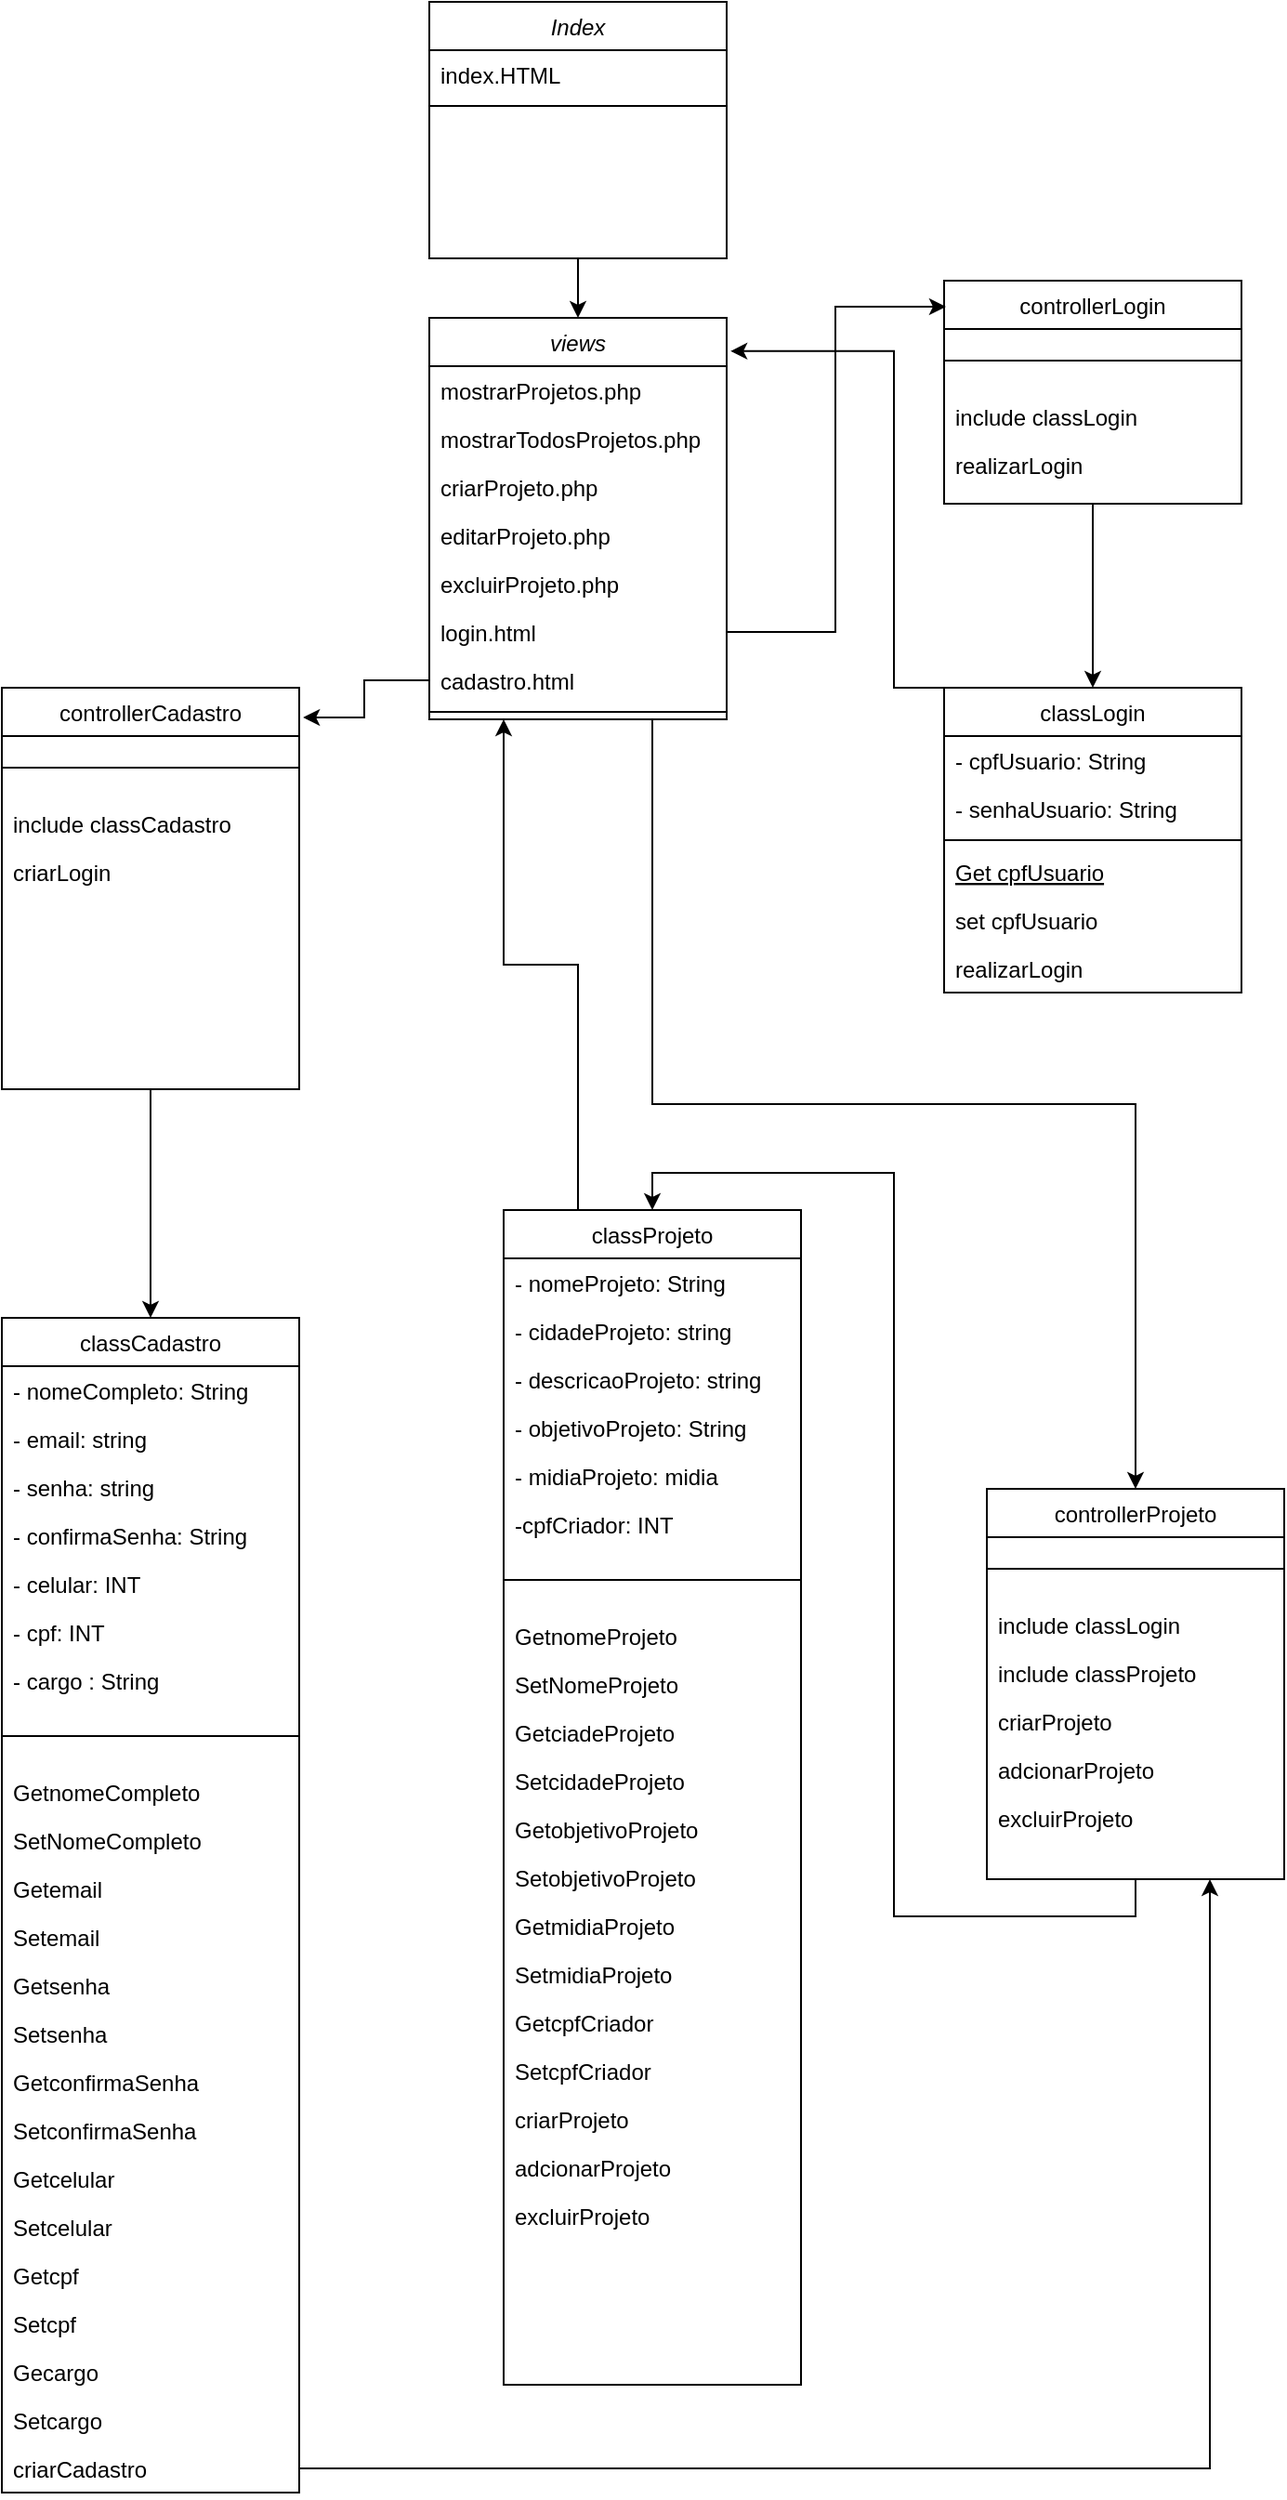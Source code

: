 <mxfile version="21.1.4" type="device">
  <diagram id="C5RBs43oDa-KdzZeNtuy" name="Page-1">
    <mxGraphModel dx="1434" dy="797" grid="1" gridSize="10" guides="1" tooltips="1" connect="1" arrows="1" fold="1" page="1" pageScale="1" pageWidth="827" pageHeight="1169" math="0" shadow="0">
      <root>
        <mxCell id="WIyWlLk6GJQsqaUBKTNV-0" />
        <mxCell id="WIyWlLk6GJQsqaUBKTNV-1" parent="WIyWlLk6GJQsqaUBKTNV-0" />
        <mxCell id="rZ_slAMf3ezNZeW1HGhW-4" style="edgeStyle=orthogonalEdgeStyle;rounded=0;orthogonalLoop=1;jettySize=auto;html=1;entryX=0.5;entryY=0;entryDx=0;entryDy=0;" edge="1" parent="WIyWlLk6GJQsqaUBKTNV-1" source="zkfFHV4jXpPFQw0GAbJ--0" target="Z25xovUzEb_Nt320wHRT-23">
          <mxGeometry relative="1" as="geometry" />
        </mxCell>
        <mxCell id="zkfFHV4jXpPFQw0GAbJ--0" value="Index" style="swimlane;fontStyle=2;align=center;verticalAlign=top;childLayout=stackLayout;horizontal=1;startSize=26;horizontalStack=0;resizeParent=1;resizeLast=0;collapsible=1;marginBottom=0;rounded=0;shadow=0;strokeWidth=1;" parent="WIyWlLk6GJQsqaUBKTNV-1" vertex="1">
          <mxGeometry x="320" y="140" width="160" height="138" as="geometry">
            <mxRectangle x="230" y="140" width="160" height="26" as="alternateBounds" />
          </mxGeometry>
        </mxCell>
        <mxCell id="zkfFHV4jXpPFQw0GAbJ--1" value="index.HTML&#xa;" style="text;align=left;verticalAlign=top;spacingLeft=4;spacingRight=4;overflow=hidden;rotatable=0;points=[[0,0.5],[1,0.5]];portConstraint=eastwest;" parent="zkfFHV4jXpPFQw0GAbJ--0" vertex="1">
          <mxGeometry y="26" width="160" height="26" as="geometry" />
        </mxCell>
        <mxCell id="zkfFHV4jXpPFQw0GAbJ--4" value="" style="line;html=1;strokeWidth=1;align=left;verticalAlign=middle;spacingTop=-1;spacingLeft=3;spacingRight=3;rotatable=0;labelPosition=right;points=[];portConstraint=eastwest;" parent="zkfFHV4jXpPFQw0GAbJ--0" vertex="1">
          <mxGeometry y="52" width="160" height="8" as="geometry" />
        </mxCell>
        <mxCell id="rZ_slAMf3ezNZeW1HGhW-9" style="edgeStyle=orthogonalEdgeStyle;rounded=0;orthogonalLoop=1;jettySize=auto;html=1;exitX=0;exitY=0;exitDx=0;exitDy=0;entryX=1.013;entryY=0.083;entryDx=0;entryDy=0;entryPerimeter=0;" edge="1" parent="WIyWlLk6GJQsqaUBKTNV-1" source="zkfFHV4jXpPFQw0GAbJ--6" target="Z25xovUzEb_Nt320wHRT-23">
          <mxGeometry relative="1" as="geometry">
            <Array as="points">
              <mxPoint x="570" y="509" />
              <mxPoint x="570" y="328" />
            </Array>
          </mxGeometry>
        </mxCell>
        <mxCell id="zkfFHV4jXpPFQw0GAbJ--6" value="classLogin" style="swimlane;fontStyle=0;align=center;verticalAlign=top;childLayout=stackLayout;horizontal=1;startSize=26;horizontalStack=0;resizeParent=1;resizeLast=0;collapsible=1;marginBottom=0;rounded=0;shadow=0;strokeWidth=1;" parent="WIyWlLk6GJQsqaUBKTNV-1" vertex="1">
          <mxGeometry x="597" y="509" width="160" height="164" as="geometry">
            <mxRectangle x="80" y="300" width="160" height="26" as="alternateBounds" />
          </mxGeometry>
        </mxCell>
        <mxCell id="zkfFHV4jXpPFQw0GAbJ--7" value="- cpfUsuario: String" style="text;align=left;verticalAlign=top;spacingLeft=4;spacingRight=4;overflow=hidden;rotatable=0;points=[[0,0.5],[1,0.5]];portConstraint=eastwest;" parent="zkfFHV4jXpPFQw0GAbJ--6" vertex="1">
          <mxGeometry y="26" width="160" height="26" as="geometry" />
        </mxCell>
        <mxCell id="zkfFHV4jXpPFQw0GAbJ--8" value="- senhaUsuario: String " style="text;align=left;verticalAlign=top;spacingLeft=4;spacingRight=4;overflow=hidden;rotatable=0;points=[[0,0.5],[1,0.5]];portConstraint=eastwest;rounded=0;shadow=0;html=0;" parent="zkfFHV4jXpPFQw0GAbJ--6" vertex="1">
          <mxGeometry y="52" width="160" height="26" as="geometry" />
        </mxCell>
        <mxCell id="zkfFHV4jXpPFQw0GAbJ--9" value="" style="line;html=1;strokeWidth=1;align=left;verticalAlign=middle;spacingTop=-1;spacingLeft=3;spacingRight=3;rotatable=0;labelPosition=right;points=[];portConstraint=eastwest;" parent="zkfFHV4jXpPFQw0GAbJ--6" vertex="1">
          <mxGeometry y="78" width="160" height="8" as="geometry" />
        </mxCell>
        <mxCell id="zkfFHV4jXpPFQw0GAbJ--10" value="Get cpfUsuario" style="text;align=left;verticalAlign=top;spacingLeft=4;spacingRight=4;overflow=hidden;rotatable=0;points=[[0,0.5],[1,0.5]];portConstraint=eastwest;fontStyle=4;strokeColor=none;" parent="zkfFHV4jXpPFQw0GAbJ--6" vertex="1">
          <mxGeometry y="86" width="160" height="26" as="geometry" />
        </mxCell>
        <mxCell id="zkfFHV4jXpPFQw0GAbJ--11" value="set cpfUsuario" style="text;align=left;verticalAlign=top;spacingLeft=4;spacingRight=4;overflow=hidden;rotatable=0;points=[[0,0.5],[1,0.5]];portConstraint=eastwest;" parent="zkfFHV4jXpPFQw0GAbJ--6" vertex="1">
          <mxGeometry y="112" width="160" height="26" as="geometry" />
        </mxCell>
        <mxCell id="Jmb-bmkT--kfqNME3nwQ-0" value="realizarLogin" style="text;align=left;verticalAlign=top;spacingLeft=4;spacingRight=4;overflow=hidden;rotatable=0;points=[[0,0.5],[1,0.5]];portConstraint=eastwest;" parent="zkfFHV4jXpPFQw0GAbJ--6" vertex="1">
          <mxGeometry y="138" width="160" height="26" as="geometry" />
        </mxCell>
        <mxCell id="rZ_slAMf3ezNZeW1HGhW-1" style="edgeStyle=orthogonalEdgeStyle;rounded=0;orthogonalLoop=1;jettySize=auto;html=1;exitX=0.5;exitY=1;exitDx=0;exitDy=0;entryX=0.5;entryY=0;entryDx=0;entryDy=0;" edge="1" parent="WIyWlLk6GJQsqaUBKTNV-1" source="zkfFHV4jXpPFQw0GAbJ--17" target="zkfFHV4jXpPFQw0GAbJ--6">
          <mxGeometry relative="1" as="geometry" />
        </mxCell>
        <mxCell id="zkfFHV4jXpPFQw0GAbJ--17" value="controllerLogin" style="swimlane;fontStyle=0;align=center;verticalAlign=top;childLayout=stackLayout;horizontal=1;startSize=26;horizontalStack=0;resizeParent=1;resizeLast=0;collapsible=1;marginBottom=0;rounded=0;shadow=0;strokeWidth=1;" parent="WIyWlLk6GJQsqaUBKTNV-1" vertex="1">
          <mxGeometry x="597" y="290" width="160" height="120" as="geometry">
            <mxRectangle x="550" y="140" width="160" height="26" as="alternateBounds" />
          </mxGeometry>
        </mxCell>
        <mxCell id="zkfFHV4jXpPFQw0GAbJ--23" value="" style="line;html=1;strokeWidth=1;align=left;verticalAlign=middle;spacingTop=-1;spacingLeft=3;spacingRight=3;rotatable=0;labelPosition=right;points=[];portConstraint=eastwest;" parent="zkfFHV4jXpPFQw0GAbJ--17" vertex="1">
          <mxGeometry y="26" width="160" height="34" as="geometry" />
        </mxCell>
        <mxCell id="zkfFHV4jXpPFQw0GAbJ--24" value="include classLogin" style="text;align=left;verticalAlign=top;spacingLeft=4;spacingRight=4;overflow=hidden;rotatable=0;points=[[0,0.5],[1,0.5]];portConstraint=eastwest;" parent="zkfFHV4jXpPFQw0GAbJ--17" vertex="1">
          <mxGeometry y="60" width="160" height="26" as="geometry" />
        </mxCell>
        <mxCell id="Jmb-bmkT--kfqNME3nwQ-1" value="realizarLogin" style="text;align=left;verticalAlign=top;spacingLeft=4;spacingRight=4;overflow=hidden;rotatable=0;points=[[0,0.5],[1,0.5]];portConstraint=eastwest;" parent="zkfFHV4jXpPFQw0GAbJ--17" vertex="1">
          <mxGeometry y="86" width="160" height="26" as="geometry" />
        </mxCell>
        <mxCell id="rZ_slAMf3ezNZeW1HGhW-0" style="edgeStyle=orthogonalEdgeStyle;rounded=0;orthogonalLoop=1;jettySize=auto;html=1;exitX=0.5;exitY=1;exitDx=0;exitDy=0;entryX=0.5;entryY=0;entryDx=0;entryDy=0;" edge="1" parent="WIyWlLk6GJQsqaUBKTNV-1" source="Jmb-bmkT--kfqNME3nwQ-2" target="Jmb-bmkT--kfqNME3nwQ-6">
          <mxGeometry relative="1" as="geometry" />
        </mxCell>
        <mxCell id="Jmb-bmkT--kfqNME3nwQ-2" value="controllerCadastro" style="swimlane;fontStyle=0;align=center;verticalAlign=top;childLayout=stackLayout;horizontal=1;startSize=26;horizontalStack=0;resizeParent=1;resizeLast=0;collapsible=1;marginBottom=0;rounded=0;shadow=0;strokeWidth=1;" parent="WIyWlLk6GJQsqaUBKTNV-1" vertex="1">
          <mxGeometry x="90" y="509" width="160" height="216" as="geometry">
            <mxRectangle x="550" y="140" width="160" height="26" as="alternateBounds" />
          </mxGeometry>
        </mxCell>
        <mxCell id="Jmb-bmkT--kfqNME3nwQ-3" value="" style="line;html=1;strokeWidth=1;align=left;verticalAlign=middle;spacingTop=-1;spacingLeft=3;spacingRight=3;rotatable=0;labelPosition=right;points=[];portConstraint=eastwest;" parent="Jmb-bmkT--kfqNME3nwQ-2" vertex="1">
          <mxGeometry y="26" width="160" height="34" as="geometry" />
        </mxCell>
        <mxCell id="Jmb-bmkT--kfqNME3nwQ-4" value="include classCadastro" style="text;align=left;verticalAlign=top;spacingLeft=4;spacingRight=4;overflow=hidden;rotatable=0;points=[[0,0.5],[1,0.5]];portConstraint=eastwest;" parent="Jmb-bmkT--kfqNME3nwQ-2" vertex="1">
          <mxGeometry y="60" width="160" height="26" as="geometry" />
        </mxCell>
        <mxCell id="Jmb-bmkT--kfqNME3nwQ-5" value="criarLogin" style="text;align=left;verticalAlign=top;spacingLeft=4;spacingRight=4;overflow=hidden;rotatable=0;points=[[0,0.5],[1,0.5]];portConstraint=eastwest;" parent="Jmb-bmkT--kfqNME3nwQ-2" vertex="1">
          <mxGeometry y="86" width="160" height="26" as="geometry" />
        </mxCell>
        <mxCell id="Jmb-bmkT--kfqNME3nwQ-6" value="classCadastro" style="swimlane;fontStyle=0;align=center;verticalAlign=top;childLayout=stackLayout;horizontal=1;startSize=26;horizontalStack=0;resizeParent=1;resizeLast=0;collapsible=1;marginBottom=0;rounded=0;shadow=0;strokeWidth=1;" parent="WIyWlLk6GJQsqaUBKTNV-1" vertex="1">
          <mxGeometry x="90" y="848" width="160" height="632" as="geometry">
            <mxRectangle x="70" y="510" width="160" height="26" as="alternateBounds" />
          </mxGeometry>
        </mxCell>
        <mxCell id="Jmb-bmkT--kfqNME3nwQ-10" value="- nomeCompleto: String" style="text;align=left;verticalAlign=top;spacingLeft=4;spacingRight=4;overflow=hidden;rotatable=0;points=[[0,0.5],[1,0.5]];portConstraint=eastwest;" parent="Jmb-bmkT--kfqNME3nwQ-6" vertex="1">
          <mxGeometry y="26" width="160" height="26" as="geometry" />
        </mxCell>
        <mxCell id="Jmb-bmkT--kfqNME3nwQ-11" value="- email: string" style="text;align=left;verticalAlign=top;spacingLeft=4;spacingRight=4;overflow=hidden;rotatable=0;points=[[0,0.5],[1,0.5]];portConstraint=eastwest;" parent="Jmb-bmkT--kfqNME3nwQ-6" vertex="1">
          <mxGeometry y="52" width="160" height="26" as="geometry" />
        </mxCell>
        <mxCell id="Jmb-bmkT--kfqNME3nwQ-12" value="- senha: string" style="text;align=left;verticalAlign=top;spacingLeft=4;spacingRight=4;overflow=hidden;rotatable=0;points=[[0,0.5],[1,0.5]];portConstraint=eastwest;" parent="Jmb-bmkT--kfqNME3nwQ-6" vertex="1">
          <mxGeometry y="78" width="160" height="26" as="geometry" />
        </mxCell>
        <mxCell id="Jmb-bmkT--kfqNME3nwQ-17" value="- confirmaSenha: String" style="text;align=left;verticalAlign=top;spacingLeft=4;spacingRight=4;overflow=hidden;rotatable=0;points=[[0,0.5],[1,0.5]];portConstraint=eastwest;" parent="Jmb-bmkT--kfqNME3nwQ-6" vertex="1">
          <mxGeometry y="104" width="160" height="26" as="geometry" />
        </mxCell>
        <mxCell id="Jmb-bmkT--kfqNME3nwQ-13" value="- celular: INT" style="text;align=left;verticalAlign=top;spacingLeft=4;spacingRight=4;overflow=hidden;rotatable=0;points=[[0,0.5],[1,0.5]];portConstraint=eastwest;" parent="Jmb-bmkT--kfqNME3nwQ-6" vertex="1">
          <mxGeometry y="130" width="160" height="26" as="geometry" />
        </mxCell>
        <mxCell id="Jmb-bmkT--kfqNME3nwQ-14" value="- cpf: INT" style="text;align=left;verticalAlign=top;spacingLeft=4;spacingRight=4;overflow=hidden;rotatable=0;points=[[0,0.5],[1,0.5]];portConstraint=eastwest;" parent="Jmb-bmkT--kfqNME3nwQ-6" vertex="1">
          <mxGeometry y="156" width="160" height="26" as="geometry" />
        </mxCell>
        <mxCell id="Jmb-bmkT--kfqNME3nwQ-15" value="- cargo : String" style="text;align=left;verticalAlign=top;spacingLeft=4;spacingRight=4;overflow=hidden;rotatable=0;points=[[0,0.5],[1,0.5]];portConstraint=eastwest;" parent="Jmb-bmkT--kfqNME3nwQ-6" vertex="1">
          <mxGeometry y="182" width="160" height="26" as="geometry" />
        </mxCell>
        <mxCell id="Jmb-bmkT--kfqNME3nwQ-7" value="" style="line;html=1;strokeWidth=1;align=left;verticalAlign=middle;spacingTop=-1;spacingLeft=3;spacingRight=3;rotatable=0;labelPosition=right;points=[];portConstraint=eastwest;" parent="Jmb-bmkT--kfqNME3nwQ-6" vertex="1">
          <mxGeometry y="208" width="160" height="34" as="geometry" />
        </mxCell>
        <mxCell id="Jmb-bmkT--kfqNME3nwQ-8" value="GetnomeCompleto" style="text;align=left;verticalAlign=top;spacingLeft=4;spacingRight=4;overflow=hidden;rotatable=0;points=[[0,0.5],[1,0.5]];portConstraint=eastwest;" parent="Jmb-bmkT--kfqNME3nwQ-6" vertex="1">
          <mxGeometry y="242" width="160" height="26" as="geometry" />
        </mxCell>
        <mxCell id="Jmb-bmkT--kfqNME3nwQ-9" value="SetNomeCompleto" style="text;align=left;verticalAlign=top;spacingLeft=4;spacingRight=4;overflow=hidden;rotatable=0;points=[[0,0.5],[1,0.5]];portConstraint=eastwest;" parent="Jmb-bmkT--kfqNME3nwQ-6" vertex="1">
          <mxGeometry y="268" width="160" height="26" as="geometry" />
        </mxCell>
        <mxCell id="Jmb-bmkT--kfqNME3nwQ-18" value="Getemail" style="text;align=left;verticalAlign=top;spacingLeft=4;spacingRight=4;overflow=hidden;rotatable=0;points=[[0,0.5],[1,0.5]];portConstraint=eastwest;" parent="Jmb-bmkT--kfqNME3nwQ-6" vertex="1">
          <mxGeometry y="294" width="160" height="26" as="geometry" />
        </mxCell>
        <mxCell id="Jmb-bmkT--kfqNME3nwQ-19" value="Setemail" style="text;align=left;verticalAlign=top;spacingLeft=4;spacingRight=4;overflow=hidden;rotatable=0;points=[[0,0.5],[1,0.5]];portConstraint=eastwest;" parent="Jmb-bmkT--kfqNME3nwQ-6" vertex="1">
          <mxGeometry y="320" width="160" height="26" as="geometry" />
        </mxCell>
        <mxCell id="Jmb-bmkT--kfqNME3nwQ-20" value="Getsenha" style="text;align=left;verticalAlign=top;spacingLeft=4;spacingRight=4;overflow=hidden;rotatable=0;points=[[0,0.5],[1,0.5]];portConstraint=eastwest;" parent="Jmb-bmkT--kfqNME3nwQ-6" vertex="1">
          <mxGeometry y="346" width="160" height="26" as="geometry" />
        </mxCell>
        <mxCell id="Jmb-bmkT--kfqNME3nwQ-21" value="Setsenha" style="text;align=left;verticalAlign=top;spacingLeft=4;spacingRight=4;overflow=hidden;rotatable=0;points=[[0,0.5],[1,0.5]];portConstraint=eastwest;" parent="Jmb-bmkT--kfqNME3nwQ-6" vertex="1">
          <mxGeometry y="372" width="160" height="26" as="geometry" />
        </mxCell>
        <mxCell id="Jmb-bmkT--kfqNME3nwQ-22" value="GetconfirmaSenha" style="text;align=left;verticalAlign=top;spacingLeft=4;spacingRight=4;overflow=hidden;rotatable=0;points=[[0,0.5],[1,0.5]];portConstraint=eastwest;" parent="Jmb-bmkT--kfqNME3nwQ-6" vertex="1">
          <mxGeometry y="398" width="160" height="26" as="geometry" />
        </mxCell>
        <mxCell id="Jmb-bmkT--kfqNME3nwQ-23" value="SetconfirmaSenha" style="text;align=left;verticalAlign=top;spacingLeft=4;spacingRight=4;overflow=hidden;rotatable=0;points=[[0,0.5],[1,0.5]];portConstraint=eastwest;" parent="Jmb-bmkT--kfqNME3nwQ-6" vertex="1">
          <mxGeometry y="424" width="160" height="26" as="geometry" />
        </mxCell>
        <mxCell id="Jmb-bmkT--kfqNME3nwQ-24" value="Getcelular" style="text;align=left;verticalAlign=top;spacingLeft=4;spacingRight=4;overflow=hidden;rotatable=0;points=[[0,0.5],[1,0.5]];portConstraint=eastwest;" parent="Jmb-bmkT--kfqNME3nwQ-6" vertex="1">
          <mxGeometry y="450" width="160" height="26" as="geometry" />
        </mxCell>
        <mxCell id="Jmb-bmkT--kfqNME3nwQ-25" value="Setcelular" style="text;align=left;verticalAlign=top;spacingLeft=4;spacingRight=4;overflow=hidden;rotatable=0;points=[[0,0.5],[1,0.5]];portConstraint=eastwest;" parent="Jmb-bmkT--kfqNME3nwQ-6" vertex="1">
          <mxGeometry y="476" width="160" height="26" as="geometry" />
        </mxCell>
        <mxCell id="Jmb-bmkT--kfqNME3nwQ-26" value="Getcpf" style="text;align=left;verticalAlign=top;spacingLeft=4;spacingRight=4;overflow=hidden;rotatable=0;points=[[0,0.5],[1,0.5]];portConstraint=eastwest;" parent="Jmb-bmkT--kfqNME3nwQ-6" vertex="1">
          <mxGeometry y="502" width="160" height="26" as="geometry" />
        </mxCell>
        <mxCell id="Jmb-bmkT--kfqNME3nwQ-27" value="Setcpf" style="text;align=left;verticalAlign=top;spacingLeft=4;spacingRight=4;overflow=hidden;rotatable=0;points=[[0,0.5],[1,0.5]];portConstraint=eastwest;" parent="Jmb-bmkT--kfqNME3nwQ-6" vertex="1">
          <mxGeometry y="528" width="160" height="26" as="geometry" />
        </mxCell>
        <mxCell id="Jmb-bmkT--kfqNME3nwQ-28" value="Gecargo" style="text;align=left;verticalAlign=top;spacingLeft=4;spacingRight=4;overflow=hidden;rotatable=0;points=[[0,0.5],[1,0.5]];portConstraint=eastwest;" parent="Jmb-bmkT--kfqNME3nwQ-6" vertex="1">
          <mxGeometry y="554" width="160" height="26" as="geometry" />
        </mxCell>
        <mxCell id="Jmb-bmkT--kfqNME3nwQ-29" value="Setcargo" style="text;align=left;verticalAlign=top;spacingLeft=4;spacingRight=4;overflow=hidden;rotatable=0;points=[[0,0.5],[1,0.5]];portConstraint=eastwest;" parent="Jmb-bmkT--kfqNME3nwQ-6" vertex="1">
          <mxGeometry y="580" width="160" height="26" as="geometry" />
        </mxCell>
        <mxCell id="Jmb-bmkT--kfqNME3nwQ-30" value="criarCadastro" style="text;align=left;verticalAlign=top;spacingLeft=4;spacingRight=4;overflow=hidden;rotatable=0;points=[[0,0.5],[1,0.5]];portConstraint=eastwest;" parent="Jmb-bmkT--kfqNME3nwQ-6" vertex="1">
          <mxGeometry y="606" width="160" height="26" as="geometry" />
        </mxCell>
        <mxCell id="rZ_slAMf3ezNZeW1HGhW-12" style="edgeStyle=orthogonalEdgeStyle;rounded=0;orthogonalLoop=1;jettySize=auto;html=1;exitX=0.25;exitY=0;exitDx=0;exitDy=0;entryX=0.25;entryY=1;entryDx=0;entryDy=0;" edge="1" parent="WIyWlLk6GJQsqaUBKTNV-1" source="Jmb-bmkT--kfqNME3nwQ-32" target="Z25xovUzEb_Nt320wHRT-23">
          <mxGeometry relative="1" as="geometry" />
        </mxCell>
        <mxCell id="Jmb-bmkT--kfqNME3nwQ-32" value="classProjeto" style="swimlane;fontStyle=0;align=center;verticalAlign=top;childLayout=stackLayout;horizontal=1;startSize=26;horizontalStack=0;resizeParent=1;resizeLast=0;collapsible=1;marginBottom=0;rounded=0;shadow=0;strokeWidth=1;" parent="WIyWlLk6GJQsqaUBKTNV-1" vertex="1">
          <mxGeometry x="360" y="790" width="160" height="632" as="geometry">
            <mxRectangle x="70" y="510" width="160" height="26" as="alternateBounds" />
          </mxGeometry>
        </mxCell>
        <mxCell id="Jmb-bmkT--kfqNME3nwQ-33" value="- nomeProjeto: String" style="text;align=left;verticalAlign=top;spacingLeft=4;spacingRight=4;overflow=hidden;rotatable=0;points=[[0,0.5],[1,0.5]];portConstraint=eastwest;" parent="Jmb-bmkT--kfqNME3nwQ-32" vertex="1">
          <mxGeometry y="26" width="160" height="26" as="geometry" />
        </mxCell>
        <mxCell id="Jmb-bmkT--kfqNME3nwQ-34" value="- cidadeProjeto: string" style="text;align=left;verticalAlign=top;spacingLeft=4;spacingRight=4;overflow=hidden;rotatable=0;points=[[0,0.5],[1,0.5]];portConstraint=eastwest;" parent="Jmb-bmkT--kfqNME3nwQ-32" vertex="1">
          <mxGeometry y="52" width="160" height="26" as="geometry" />
        </mxCell>
        <mxCell id="Jmb-bmkT--kfqNME3nwQ-35" value="- descricaoProjeto: string" style="text;align=left;verticalAlign=top;spacingLeft=4;spacingRight=4;overflow=hidden;rotatable=0;points=[[0,0.5],[1,0.5]];portConstraint=eastwest;" parent="Jmb-bmkT--kfqNME3nwQ-32" vertex="1">
          <mxGeometry y="78" width="160" height="26" as="geometry" />
        </mxCell>
        <mxCell id="Jmb-bmkT--kfqNME3nwQ-36" value="- objetivoProjeto: String" style="text;align=left;verticalAlign=top;spacingLeft=4;spacingRight=4;overflow=hidden;rotatable=0;points=[[0,0.5],[1,0.5]];portConstraint=eastwest;" parent="Jmb-bmkT--kfqNME3nwQ-32" vertex="1">
          <mxGeometry y="104" width="160" height="26" as="geometry" />
        </mxCell>
        <mxCell id="Jmb-bmkT--kfqNME3nwQ-37" value="- midiaProjeto: midia" style="text;align=left;verticalAlign=top;spacingLeft=4;spacingRight=4;overflow=hidden;rotatable=0;points=[[0,0.5],[1,0.5]];portConstraint=eastwest;" parent="Jmb-bmkT--kfqNME3nwQ-32" vertex="1">
          <mxGeometry y="130" width="160" height="26" as="geometry" />
        </mxCell>
        <mxCell id="Jmb-bmkT--kfqNME3nwQ-39" value="-cpfCriador: INT" style="text;align=left;verticalAlign=top;spacingLeft=4;spacingRight=4;overflow=hidden;rotatable=0;points=[[0,0.5],[1,0.5]];portConstraint=eastwest;" parent="Jmb-bmkT--kfqNME3nwQ-32" vertex="1">
          <mxGeometry y="156" width="160" height="26" as="geometry" />
        </mxCell>
        <mxCell id="Jmb-bmkT--kfqNME3nwQ-40" value="" style="line;html=1;strokeWidth=1;align=left;verticalAlign=middle;spacingTop=-1;spacingLeft=3;spacingRight=3;rotatable=0;labelPosition=right;points=[];portConstraint=eastwest;" parent="Jmb-bmkT--kfqNME3nwQ-32" vertex="1">
          <mxGeometry y="182" width="160" height="34" as="geometry" />
        </mxCell>
        <mxCell id="Jmb-bmkT--kfqNME3nwQ-41" value="GetnomeProjeto" style="text;align=left;verticalAlign=top;spacingLeft=4;spacingRight=4;overflow=hidden;rotatable=0;points=[[0,0.5],[1,0.5]];portConstraint=eastwest;" parent="Jmb-bmkT--kfqNME3nwQ-32" vertex="1">
          <mxGeometry y="216" width="160" height="26" as="geometry" />
        </mxCell>
        <mxCell id="Jmb-bmkT--kfqNME3nwQ-42" value="SetNomeProjeto" style="text;align=left;verticalAlign=top;spacingLeft=4;spacingRight=4;overflow=hidden;rotatable=0;points=[[0,0.5],[1,0.5]];portConstraint=eastwest;" parent="Jmb-bmkT--kfqNME3nwQ-32" vertex="1">
          <mxGeometry y="242" width="160" height="26" as="geometry" />
        </mxCell>
        <mxCell id="Jmb-bmkT--kfqNME3nwQ-43" value="GetciadeProjeto" style="text;align=left;verticalAlign=top;spacingLeft=4;spacingRight=4;overflow=hidden;rotatable=0;points=[[0,0.5],[1,0.5]];portConstraint=eastwest;" parent="Jmb-bmkT--kfqNME3nwQ-32" vertex="1">
          <mxGeometry y="268" width="160" height="26" as="geometry" />
        </mxCell>
        <mxCell id="Jmb-bmkT--kfqNME3nwQ-44" value="SetcidadeProjeto" style="text;align=left;verticalAlign=top;spacingLeft=4;spacingRight=4;overflow=hidden;rotatable=0;points=[[0,0.5],[1,0.5]];portConstraint=eastwest;" parent="Jmb-bmkT--kfqNME3nwQ-32" vertex="1">
          <mxGeometry y="294" width="160" height="26" as="geometry" />
        </mxCell>
        <mxCell id="Jmb-bmkT--kfqNME3nwQ-45" value="GetobjetivoProjeto" style="text;align=left;verticalAlign=top;spacingLeft=4;spacingRight=4;overflow=hidden;rotatable=0;points=[[0,0.5],[1,0.5]];portConstraint=eastwest;" parent="Jmb-bmkT--kfqNME3nwQ-32" vertex="1">
          <mxGeometry y="320" width="160" height="26" as="geometry" />
        </mxCell>
        <mxCell id="Jmb-bmkT--kfqNME3nwQ-46" value="SetobjetivoProjeto" style="text;align=left;verticalAlign=top;spacingLeft=4;spacingRight=4;overflow=hidden;rotatable=0;points=[[0,0.5],[1,0.5]];portConstraint=eastwest;" parent="Jmb-bmkT--kfqNME3nwQ-32" vertex="1">
          <mxGeometry y="346" width="160" height="26" as="geometry" />
        </mxCell>
        <mxCell id="Jmb-bmkT--kfqNME3nwQ-47" value="GetmidiaProjeto" style="text;align=left;verticalAlign=top;spacingLeft=4;spacingRight=4;overflow=hidden;rotatable=0;points=[[0,0.5],[1,0.5]];portConstraint=eastwest;" parent="Jmb-bmkT--kfqNME3nwQ-32" vertex="1">
          <mxGeometry y="372" width="160" height="26" as="geometry" />
        </mxCell>
        <mxCell id="Jmb-bmkT--kfqNME3nwQ-48" value="SetmidiaProjeto" style="text;align=left;verticalAlign=top;spacingLeft=4;spacingRight=4;overflow=hidden;rotatable=0;points=[[0,0.5],[1,0.5]];portConstraint=eastwest;" parent="Jmb-bmkT--kfqNME3nwQ-32" vertex="1">
          <mxGeometry y="398" width="160" height="26" as="geometry" />
        </mxCell>
        <mxCell id="Jmb-bmkT--kfqNME3nwQ-49" value="GetcpfCriador" style="text;align=left;verticalAlign=top;spacingLeft=4;spacingRight=4;overflow=hidden;rotatable=0;points=[[0,0.5],[1,0.5]];portConstraint=eastwest;" parent="Jmb-bmkT--kfqNME3nwQ-32" vertex="1">
          <mxGeometry y="424" width="160" height="26" as="geometry" />
        </mxCell>
        <mxCell id="Jmb-bmkT--kfqNME3nwQ-50" value="SetcpfCriador" style="text;align=left;verticalAlign=top;spacingLeft=4;spacingRight=4;overflow=hidden;rotatable=0;points=[[0,0.5],[1,0.5]];portConstraint=eastwest;" parent="Jmb-bmkT--kfqNME3nwQ-32" vertex="1">
          <mxGeometry y="450" width="160" height="26" as="geometry" />
        </mxCell>
        <mxCell id="Jmb-bmkT--kfqNME3nwQ-54" value="criarProjeto" style="text;align=left;verticalAlign=top;spacingLeft=4;spacingRight=4;overflow=hidden;rotatable=0;points=[[0,0.5],[1,0.5]];portConstraint=eastwest;" parent="Jmb-bmkT--kfqNME3nwQ-32" vertex="1">
          <mxGeometry y="476" width="160" height="26" as="geometry" />
        </mxCell>
        <mxCell id="Jmb-bmkT--kfqNME3nwQ-55" value="adcionarProjeto" style="text;align=left;verticalAlign=top;spacingLeft=4;spacingRight=4;overflow=hidden;rotatable=0;points=[[0,0.5],[1,0.5]];portConstraint=eastwest;" parent="Jmb-bmkT--kfqNME3nwQ-32" vertex="1">
          <mxGeometry y="502" width="160" height="26" as="geometry" />
        </mxCell>
        <mxCell id="Jmb-bmkT--kfqNME3nwQ-56" value="excluirProjeto" style="text;align=left;verticalAlign=top;spacingLeft=4;spacingRight=4;overflow=hidden;rotatable=0;points=[[0,0.5],[1,0.5]];portConstraint=eastwest;" parent="Jmb-bmkT--kfqNME3nwQ-32" vertex="1">
          <mxGeometry y="528" width="160" height="26" as="geometry" />
        </mxCell>
        <mxCell id="rZ_slAMf3ezNZeW1HGhW-11" style="edgeStyle=orthogonalEdgeStyle;rounded=0;orthogonalLoop=1;jettySize=auto;html=1;exitX=0.5;exitY=1;exitDx=0;exitDy=0;entryX=0.5;entryY=0;entryDx=0;entryDy=0;" edge="1" parent="WIyWlLk6GJQsqaUBKTNV-1" source="Z25xovUzEb_Nt320wHRT-0" target="Jmb-bmkT--kfqNME3nwQ-32">
          <mxGeometry relative="1" as="geometry" />
        </mxCell>
        <mxCell id="Z25xovUzEb_Nt320wHRT-0" value="controllerProjeto" style="swimlane;fontStyle=0;align=center;verticalAlign=top;childLayout=stackLayout;horizontal=1;startSize=26;horizontalStack=0;resizeParent=1;resizeLast=0;collapsible=1;marginBottom=0;rounded=0;shadow=0;strokeWidth=1;" parent="WIyWlLk6GJQsqaUBKTNV-1" vertex="1">
          <mxGeometry x="620" y="940" width="160" height="210" as="geometry">
            <mxRectangle x="70" y="510" width="160" height="26" as="alternateBounds" />
          </mxGeometry>
        </mxCell>
        <mxCell id="Z25xovUzEb_Nt320wHRT-7" value="" style="line;html=1;strokeWidth=1;align=left;verticalAlign=middle;spacingTop=-1;spacingLeft=3;spacingRight=3;rotatable=0;labelPosition=right;points=[];portConstraint=eastwest;" parent="Z25xovUzEb_Nt320wHRT-0" vertex="1">
          <mxGeometry y="26" width="160" height="34" as="geometry" />
        </mxCell>
        <mxCell id="Z25xovUzEb_Nt320wHRT-21" value="include classLogin " style="text;align=left;verticalAlign=top;spacingLeft=4;spacingRight=4;overflow=hidden;rotatable=0;points=[[0,0.5],[1,0.5]];portConstraint=eastwest;" parent="Z25xovUzEb_Nt320wHRT-0" vertex="1">
          <mxGeometry y="60" width="160" height="26" as="geometry" />
        </mxCell>
        <mxCell id="Z25xovUzEb_Nt320wHRT-22" value="include classProjeto" style="text;align=left;verticalAlign=top;spacingLeft=4;spacingRight=4;overflow=hidden;rotatable=0;points=[[0,0.5],[1,0.5]];portConstraint=eastwest;" parent="Z25xovUzEb_Nt320wHRT-0" vertex="1">
          <mxGeometry y="86" width="160" height="26" as="geometry" />
        </mxCell>
        <mxCell id="Z25xovUzEb_Nt320wHRT-18" value="criarProjeto" style="text;align=left;verticalAlign=top;spacingLeft=4;spacingRight=4;overflow=hidden;rotatable=0;points=[[0,0.5],[1,0.5]];portConstraint=eastwest;" parent="Z25xovUzEb_Nt320wHRT-0" vertex="1">
          <mxGeometry y="112" width="160" height="26" as="geometry" />
        </mxCell>
        <mxCell id="Z25xovUzEb_Nt320wHRT-19" value="adcionarProjeto" style="text;align=left;verticalAlign=top;spacingLeft=4;spacingRight=4;overflow=hidden;rotatable=0;points=[[0,0.5],[1,0.5]];portConstraint=eastwest;" parent="Z25xovUzEb_Nt320wHRT-0" vertex="1">
          <mxGeometry y="138" width="160" height="26" as="geometry" />
        </mxCell>
        <mxCell id="Z25xovUzEb_Nt320wHRT-20" value="excluirProjeto" style="text;align=left;verticalAlign=top;spacingLeft=4;spacingRight=4;overflow=hidden;rotatable=0;points=[[0,0.5],[1,0.5]];portConstraint=eastwest;" parent="Z25xovUzEb_Nt320wHRT-0" vertex="1">
          <mxGeometry y="164" width="160" height="26" as="geometry" />
        </mxCell>
        <mxCell id="rZ_slAMf3ezNZeW1HGhW-10" style="edgeStyle=orthogonalEdgeStyle;rounded=0;orthogonalLoop=1;jettySize=auto;html=1;exitX=0.75;exitY=1;exitDx=0;exitDy=0;entryX=0.5;entryY=0;entryDx=0;entryDy=0;" edge="1" parent="WIyWlLk6GJQsqaUBKTNV-1" source="Z25xovUzEb_Nt320wHRT-23" target="Z25xovUzEb_Nt320wHRT-0">
          <mxGeometry relative="1" as="geometry" />
        </mxCell>
        <mxCell id="Z25xovUzEb_Nt320wHRT-23" value="views" style="swimlane;fontStyle=2;align=center;verticalAlign=top;childLayout=stackLayout;horizontal=1;startSize=26;horizontalStack=0;resizeParent=1;resizeLast=0;collapsible=1;marginBottom=0;rounded=0;shadow=0;strokeWidth=1;" parent="WIyWlLk6GJQsqaUBKTNV-1" vertex="1">
          <mxGeometry x="320" y="310" width="160" height="216" as="geometry">
            <mxRectangle x="230" y="140" width="160" height="26" as="alternateBounds" />
          </mxGeometry>
        </mxCell>
        <mxCell id="Z25xovUzEb_Nt320wHRT-24" value="mostrarProjetos.php" style="text;align=left;verticalAlign=top;spacingLeft=4;spacingRight=4;overflow=hidden;rotatable=0;points=[[0,0.5],[1,0.5]];portConstraint=eastwest;" parent="Z25xovUzEb_Nt320wHRT-23" vertex="1">
          <mxGeometry y="26" width="160" height="26" as="geometry" />
        </mxCell>
        <mxCell id="Z25xovUzEb_Nt320wHRT-26" value="mostrarTodosProjetos.php" style="text;align=left;verticalAlign=top;spacingLeft=4;spacingRight=4;overflow=hidden;rotatable=0;points=[[0,0.5],[1,0.5]];portConstraint=eastwest;" parent="Z25xovUzEb_Nt320wHRT-23" vertex="1">
          <mxGeometry y="52" width="160" height="26" as="geometry" />
        </mxCell>
        <mxCell id="_nfegePw2HqmaS0C2jwX-15" value="criarProjeto.php" style="text;align=left;verticalAlign=top;spacingLeft=4;spacingRight=4;overflow=hidden;rotatable=0;points=[[0,0.5],[1,0.5]];portConstraint=eastwest;" parent="Z25xovUzEb_Nt320wHRT-23" vertex="1">
          <mxGeometry y="78" width="160" height="26" as="geometry" />
        </mxCell>
        <mxCell id="_nfegePw2HqmaS0C2jwX-24" value="editarProjeto.php" style="text;align=left;verticalAlign=top;spacingLeft=4;spacingRight=4;overflow=hidden;rotatable=0;points=[[0,0.5],[1,0.5]];portConstraint=eastwest;" parent="Z25xovUzEb_Nt320wHRT-23" vertex="1">
          <mxGeometry y="104" width="160" height="26" as="geometry" />
        </mxCell>
        <mxCell id="_nfegePw2HqmaS0C2jwX-25" value="excluirProjeto.php&#xa;" style="text;align=left;verticalAlign=top;spacingLeft=4;spacingRight=4;overflow=hidden;rotatable=0;points=[[0,0.5],[1,0.5]];portConstraint=eastwest;" parent="Z25xovUzEb_Nt320wHRT-23" vertex="1">
          <mxGeometry y="130" width="160" height="26" as="geometry" />
        </mxCell>
        <mxCell id="rZ_slAMf3ezNZeW1HGhW-2" value="login.html&#xa;" style="text;align=left;verticalAlign=top;spacingLeft=4;spacingRight=4;overflow=hidden;rotatable=0;points=[[0,0.5],[1,0.5]];portConstraint=eastwest;" vertex="1" parent="Z25xovUzEb_Nt320wHRT-23">
          <mxGeometry y="156" width="160" height="26" as="geometry" />
        </mxCell>
        <mxCell id="rZ_slAMf3ezNZeW1HGhW-3" value="cadastro.html&#xa;" style="text;align=left;verticalAlign=top;spacingLeft=4;spacingRight=4;overflow=hidden;rotatable=0;points=[[0,0.5],[1,0.5]];portConstraint=eastwest;" vertex="1" parent="Z25xovUzEb_Nt320wHRT-23">
          <mxGeometry y="182" width="160" height="26" as="geometry" />
        </mxCell>
        <mxCell id="Z25xovUzEb_Nt320wHRT-25" value="" style="line;html=1;strokeWidth=1;align=left;verticalAlign=middle;spacingTop=-1;spacingLeft=3;spacingRight=3;rotatable=0;labelPosition=right;points=[];portConstraint=eastwest;" parent="Z25xovUzEb_Nt320wHRT-23" vertex="1">
          <mxGeometry y="208" width="160" height="8" as="geometry" />
        </mxCell>
        <mxCell id="rZ_slAMf3ezNZeW1HGhW-5" style="edgeStyle=orthogonalEdgeStyle;rounded=0;orthogonalLoop=1;jettySize=auto;html=1;exitX=1;exitY=0.5;exitDx=0;exitDy=0;entryX=0.006;entryY=0.117;entryDx=0;entryDy=0;entryPerimeter=0;" edge="1" parent="WIyWlLk6GJQsqaUBKTNV-1" source="rZ_slAMf3ezNZeW1HGhW-2" target="zkfFHV4jXpPFQw0GAbJ--17">
          <mxGeometry relative="1" as="geometry" />
        </mxCell>
        <mxCell id="rZ_slAMf3ezNZeW1HGhW-6" style="edgeStyle=orthogonalEdgeStyle;rounded=0;orthogonalLoop=1;jettySize=auto;html=1;exitX=0;exitY=0.5;exitDx=0;exitDy=0;entryX=1.013;entryY=0.074;entryDx=0;entryDy=0;entryPerimeter=0;" edge="1" parent="WIyWlLk6GJQsqaUBKTNV-1" source="rZ_slAMf3ezNZeW1HGhW-3" target="Jmb-bmkT--kfqNME3nwQ-2">
          <mxGeometry relative="1" as="geometry" />
        </mxCell>
        <mxCell id="rZ_slAMf3ezNZeW1HGhW-13" style="edgeStyle=orthogonalEdgeStyle;rounded=0;orthogonalLoop=1;jettySize=auto;html=1;exitX=1;exitY=0.5;exitDx=0;exitDy=0;entryX=0.75;entryY=1;entryDx=0;entryDy=0;" edge="1" parent="WIyWlLk6GJQsqaUBKTNV-1" source="Jmb-bmkT--kfqNME3nwQ-30" target="Z25xovUzEb_Nt320wHRT-0">
          <mxGeometry relative="1" as="geometry" />
        </mxCell>
      </root>
    </mxGraphModel>
  </diagram>
</mxfile>
